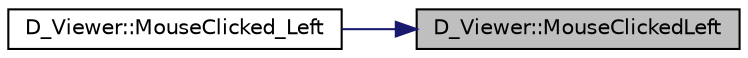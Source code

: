 digraph "D_Viewer::MouseClickedLeft"
{
 // LATEX_PDF_SIZE
  edge [fontname="Helvetica",fontsize="10",labelfontname="Helvetica",labelfontsize="10"];
  node [fontname="Helvetica",fontsize="10",shape=record];
  rankdir="RL";
  Node1 [label="D_Viewer::MouseClickedLeft",height=0.2,width=0.4,color="black", fillcolor="grey75", style="filled", fontcolor="black",tooltip=" "];
  Node1 -> Node2 [dir="back",color="midnightblue",fontsize="10",style="solid",fontname="Helvetica"];
  Node2 [label="D_Viewer::MouseClicked_Left",height=0.2,width=0.4,color="black", fillcolor="white", style="filled",URL="$class_d___viewer.html#a117478fd3ab2b2baa40a04b9863a9d60",tooltip=" "];
}
